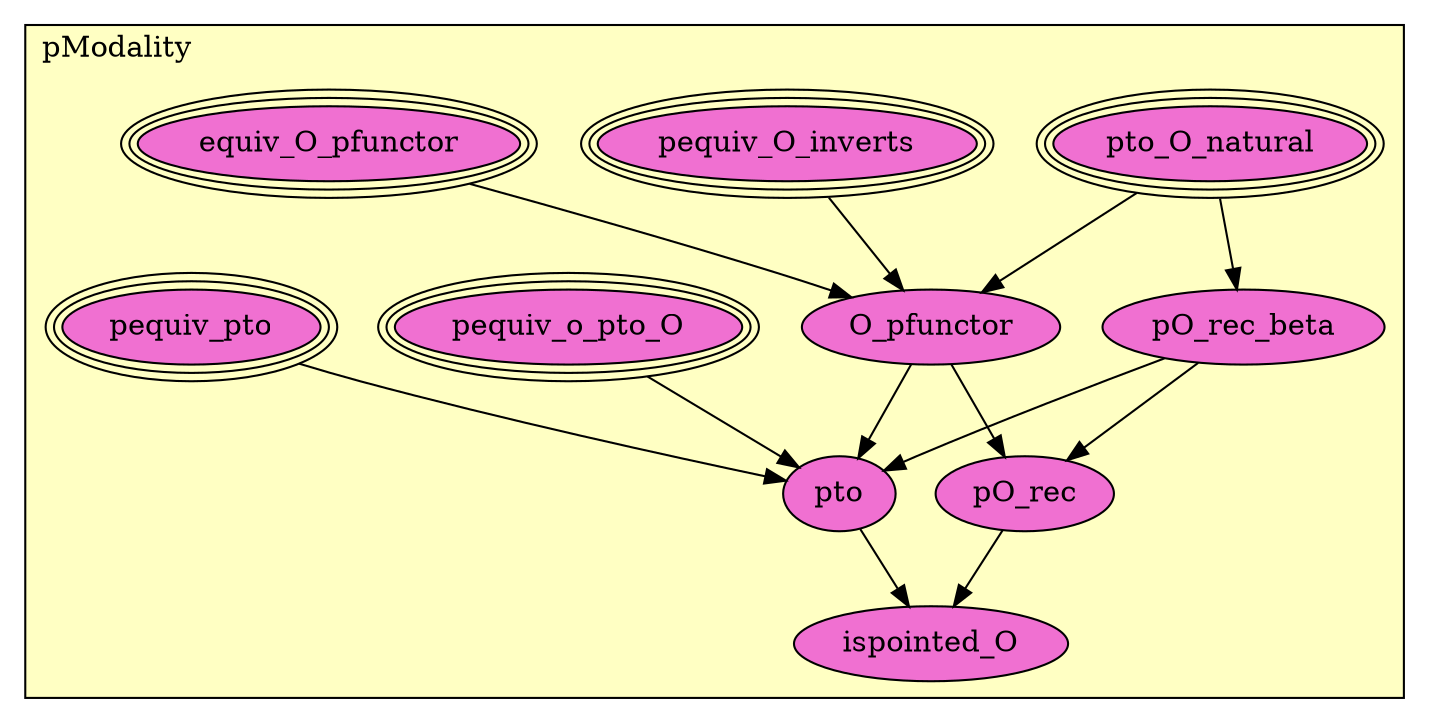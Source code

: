 digraph HoTT_Pointed_pModality {
  graph [ratio=0.5]
  node [style=filled]
pModality_pequiv_O_inverts [label="pequiv_O_inverts", URL=<pModality.html#pequiv_O_inverts>, peripheries=3, fillcolor="#F070D1"] ;
pModality_pto_O_natural [label="pto_O_natural", URL=<pModality.html#pto_O_natural>, peripheries=3, fillcolor="#F070D1"] ;
pModality_equiv_O_pfunctor [label="equiv_O_pfunctor", URL=<pModality.html#equiv_O_pfunctor>, peripheries=3, fillcolor="#F070D1"] ;
pModality_O_pfunctor [label="O_pfunctor", URL=<pModality.html#O_pfunctor>, fillcolor="#F070D1"] ;
pModality_pequiv_o_pto_O [label="pequiv_o_pto_O", URL=<pModality.html#pequiv_o_pto_O>, peripheries=3, fillcolor="#F070D1"] ;
pModality_pO_rec_beta [label="pO_rec_beta", URL=<pModality.html#pO_rec_beta>, fillcolor="#F070D1"] ;
pModality_pO_rec [label="pO_rec", URL=<pModality.html#pO_rec>, fillcolor="#F070D1"] ;
pModality_pequiv_pto [label="pequiv_pto", URL=<pModality.html#pequiv_pto>, peripheries=3, fillcolor="#F070D1"] ;
pModality_pto [label="pto", URL=<pModality.html#pto>, fillcolor="#F070D1"] ;
pModality_ispointed_O [label="ispointed_O", URL=<pModality.html#ispointed_O>, fillcolor="#F070D1"] ;
  pModality_pequiv_O_inverts -> pModality_O_pfunctor [] ;
  pModality_pto_O_natural -> pModality_O_pfunctor [] ;
  pModality_pto_O_natural -> pModality_pO_rec_beta [] ;
  pModality_equiv_O_pfunctor -> pModality_O_pfunctor [] ;
  pModality_O_pfunctor -> pModality_pO_rec [] ;
  pModality_O_pfunctor -> pModality_pto [] ;
  pModality_pequiv_o_pto_O -> pModality_pto [] ;
  pModality_pO_rec_beta -> pModality_pO_rec [] ;
  pModality_pO_rec_beta -> pModality_pto [] ;
  pModality_pO_rec -> pModality_ispointed_O [] ;
  pModality_pequiv_pto -> pModality_pto [] ;
  pModality_pto -> pModality_ispointed_O [] ;
subgraph cluster_pModality { label="pModality"; fillcolor="#FFFFC3"; labeljust=l; style=filled 
pModality_ispointed_O; pModality_pto; pModality_pequiv_pto; pModality_pO_rec; pModality_pO_rec_beta; pModality_pequiv_o_pto_O; pModality_O_pfunctor; pModality_equiv_O_pfunctor; pModality_pto_O_natural; pModality_pequiv_O_inverts; };
} /* END */
